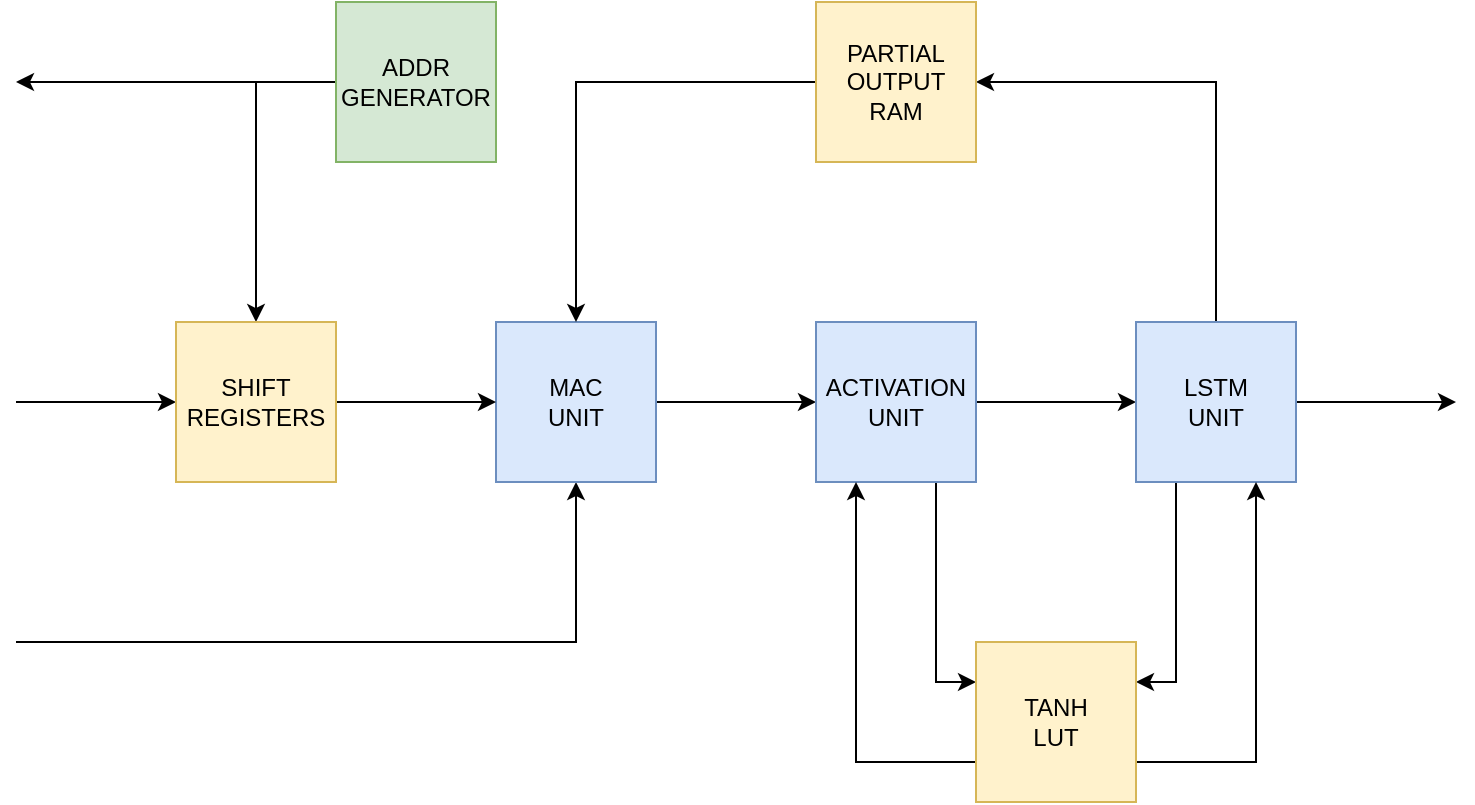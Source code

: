 <mxfile version="24.8.3">
  <diagram name="Pagina-1" id="WQnft5s_Bk3sQxgy9zAi">
    <mxGraphModel dx="1114" dy="594" grid="1" gridSize="10" guides="1" tooltips="1" connect="1" arrows="1" fold="1" page="1" pageScale="1" pageWidth="827" pageHeight="1169" math="0" shadow="0">
      <root>
        <mxCell id="0" />
        <mxCell id="1" parent="0" />
        <mxCell id="8TtBmNFR0B1IN1U_k0eF-8" style="edgeStyle=orthogonalEdgeStyle;rounded=0;orthogonalLoop=1;jettySize=auto;html=1;entryX=0;entryY=0.5;entryDx=0;entryDy=0;" parent="1" source="8TtBmNFR0B1IN1U_k0eF-1" target="8TtBmNFR0B1IN1U_k0eF-2" edge="1">
          <mxGeometry relative="1" as="geometry" />
        </mxCell>
        <mxCell id="8TtBmNFR0B1IN1U_k0eF-18" style="edgeStyle=orthogonalEdgeStyle;rounded=0;orthogonalLoop=1;jettySize=auto;html=1;startArrow=classic;startFill=1;endArrow=none;endFill=0;" parent="1" source="8TtBmNFR0B1IN1U_k0eF-1" edge="1">
          <mxGeometry relative="1" as="geometry">
            <mxPoint x="80" y="360" as="targetPoint" />
            <Array as="points">
              <mxPoint x="360" y="360" />
            </Array>
          </mxGeometry>
        </mxCell>
        <mxCell id="8TtBmNFR0B1IN1U_k0eF-1" value="&lt;div&gt;MAC&lt;/div&gt;&lt;div&gt;UNIT&lt;br&gt;&lt;/div&gt;" style="whiteSpace=wrap;html=1;aspect=fixed;fillColor=#dae8fc;strokeColor=#6c8ebf;" parent="1" vertex="1">
          <mxGeometry x="320" y="200" width="80" height="80" as="geometry" />
        </mxCell>
        <mxCell id="8TtBmNFR0B1IN1U_k0eF-9" style="edgeStyle=orthogonalEdgeStyle;rounded=0;orthogonalLoop=1;jettySize=auto;html=1;exitX=0.75;exitY=1;exitDx=0;exitDy=0;entryX=0;entryY=0.25;entryDx=0;entryDy=0;" parent="1" source="8TtBmNFR0B1IN1U_k0eF-2" target="8TtBmNFR0B1IN1U_k0eF-4" edge="1">
          <mxGeometry relative="1" as="geometry" />
        </mxCell>
        <mxCell id="8TtBmNFR0B1IN1U_k0eF-13" style="edgeStyle=orthogonalEdgeStyle;rounded=0;orthogonalLoop=1;jettySize=auto;html=1;entryX=0;entryY=0.5;entryDx=0;entryDy=0;" parent="1" source="8TtBmNFR0B1IN1U_k0eF-2" target="8TtBmNFR0B1IN1U_k0eF-3" edge="1">
          <mxGeometry relative="1" as="geometry" />
        </mxCell>
        <mxCell id="8TtBmNFR0B1IN1U_k0eF-2" value="&lt;div&gt;ACTIVATION&lt;/div&gt;&lt;div&gt;UNIT&lt;br&gt;&lt;/div&gt;" style="whiteSpace=wrap;html=1;aspect=fixed;fillColor=#dae8fc;strokeColor=#6c8ebf;" parent="1" vertex="1">
          <mxGeometry x="480" y="200" width="80" height="80" as="geometry" />
        </mxCell>
        <mxCell id="8TtBmNFR0B1IN1U_k0eF-11" style="edgeStyle=orthogonalEdgeStyle;rounded=0;orthogonalLoop=1;jettySize=auto;html=1;exitX=0.25;exitY=1;exitDx=0;exitDy=0;entryX=1;entryY=0.25;entryDx=0;entryDy=0;" parent="1" source="8TtBmNFR0B1IN1U_k0eF-3" target="8TtBmNFR0B1IN1U_k0eF-4" edge="1">
          <mxGeometry relative="1" as="geometry" />
        </mxCell>
        <mxCell id="8TtBmNFR0B1IN1U_k0eF-14" style="edgeStyle=orthogonalEdgeStyle;rounded=0;orthogonalLoop=1;jettySize=auto;html=1;entryX=1;entryY=0.5;entryDx=0;entryDy=0;" parent="1" source="8TtBmNFR0B1IN1U_k0eF-3" target="8TtBmNFR0B1IN1U_k0eF-6" edge="1">
          <mxGeometry relative="1" as="geometry">
            <Array as="points">
              <mxPoint x="680" y="80" />
            </Array>
          </mxGeometry>
        </mxCell>
        <mxCell id="8TtBmNFR0B1IN1U_k0eF-22" style="edgeStyle=orthogonalEdgeStyle;rounded=0;orthogonalLoop=1;jettySize=auto;html=1;" parent="1" source="8TtBmNFR0B1IN1U_k0eF-3" edge="1">
          <mxGeometry relative="1" as="geometry">
            <mxPoint x="800" y="240" as="targetPoint" />
          </mxGeometry>
        </mxCell>
        <mxCell id="8TtBmNFR0B1IN1U_k0eF-3" value="&lt;div&gt;LSTM&lt;/div&gt;&lt;div&gt;UNIT&lt;br&gt;&lt;/div&gt;" style="whiteSpace=wrap;html=1;aspect=fixed;fillColor=#dae8fc;strokeColor=#6c8ebf;" parent="1" vertex="1">
          <mxGeometry x="640" y="200" width="80" height="80" as="geometry" />
        </mxCell>
        <mxCell id="8TtBmNFR0B1IN1U_k0eF-10" style="edgeStyle=orthogonalEdgeStyle;rounded=0;orthogonalLoop=1;jettySize=auto;html=1;exitX=0;exitY=0.75;exitDx=0;exitDy=0;entryX=0.25;entryY=1;entryDx=0;entryDy=0;" parent="1" source="8TtBmNFR0B1IN1U_k0eF-4" target="8TtBmNFR0B1IN1U_k0eF-2" edge="1">
          <mxGeometry relative="1" as="geometry" />
        </mxCell>
        <mxCell id="8TtBmNFR0B1IN1U_k0eF-12" style="edgeStyle=orthogonalEdgeStyle;rounded=0;orthogonalLoop=1;jettySize=auto;html=1;exitX=1;exitY=0.75;exitDx=0;exitDy=0;entryX=0.75;entryY=1;entryDx=0;entryDy=0;" parent="1" source="8TtBmNFR0B1IN1U_k0eF-4" target="8TtBmNFR0B1IN1U_k0eF-3" edge="1">
          <mxGeometry relative="1" as="geometry" />
        </mxCell>
        <mxCell id="8TtBmNFR0B1IN1U_k0eF-4" value="&lt;div&gt;TANH&lt;/div&gt;&lt;div&gt;LUT&lt;br&gt;&lt;/div&gt;" style="whiteSpace=wrap;html=1;aspect=fixed;fillColor=#fff2cc;strokeColor=#d6b656;" parent="1" vertex="1">
          <mxGeometry x="560" y="360" width="80" height="80" as="geometry" />
        </mxCell>
        <mxCell id="8TtBmNFR0B1IN1U_k0eF-15" style="edgeStyle=orthogonalEdgeStyle;rounded=0;orthogonalLoop=1;jettySize=auto;html=1;exitX=0;exitY=0.5;exitDx=0;exitDy=0;entryX=0.5;entryY=0;entryDx=0;entryDy=0;" parent="1" source="8TtBmNFR0B1IN1U_k0eF-6" target="8TtBmNFR0B1IN1U_k0eF-1" edge="1">
          <mxGeometry relative="1" as="geometry" />
        </mxCell>
        <mxCell id="8TtBmNFR0B1IN1U_k0eF-6" value="&lt;div&gt;PARTIAL&lt;/div&gt;&lt;div&gt;OUTPUT&lt;/div&gt;&lt;div&gt;RAM&lt;/div&gt;" style="whiteSpace=wrap;html=1;aspect=fixed;fillColor=#fff2cc;strokeColor=#d6b656;" parent="1" vertex="1">
          <mxGeometry x="480" y="40" width="80" height="80" as="geometry" />
        </mxCell>
        <mxCell id="8TtBmNFR0B1IN1U_k0eF-19" style="edgeStyle=orthogonalEdgeStyle;rounded=0;orthogonalLoop=1;jettySize=auto;html=1;" parent="1" source="8TtBmNFR0B1IN1U_k0eF-7" edge="1">
          <mxGeometry relative="1" as="geometry">
            <mxPoint x="80" y="80" as="targetPoint" />
          </mxGeometry>
        </mxCell>
        <mxCell id="8TtBmNFR0B1IN1U_k0eF-20" style="edgeStyle=orthogonalEdgeStyle;rounded=0;orthogonalLoop=1;jettySize=auto;html=1;entryX=0.5;entryY=0;entryDx=0;entryDy=0;" parent="1" source="8TtBmNFR0B1IN1U_k0eF-7" target="8TtBmNFR0B1IN1U_k0eF-16" edge="1">
          <mxGeometry relative="1" as="geometry">
            <Array as="points">
              <mxPoint x="200" y="80" />
            </Array>
          </mxGeometry>
        </mxCell>
        <mxCell id="8TtBmNFR0B1IN1U_k0eF-7" value="&lt;div&gt;ADDR&lt;/div&gt;&lt;div&gt;GENERATOR&lt;/div&gt;" style="whiteSpace=wrap;html=1;aspect=fixed;fillColor=#d5e8d4;strokeColor=#82b366;" parent="1" vertex="1">
          <mxGeometry x="240" y="40" width="80" height="80" as="geometry" />
        </mxCell>
        <mxCell id="8TtBmNFR0B1IN1U_k0eF-17" style="edgeStyle=orthogonalEdgeStyle;rounded=0;orthogonalLoop=1;jettySize=auto;html=1;entryX=0;entryY=0.5;entryDx=0;entryDy=0;" parent="1" source="8TtBmNFR0B1IN1U_k0eF-16" target="8TtBmNFR0B1IN1U_k0eF-1" edge="1">
          <mxGeometry relative="1" as="geometry" />
        </mxCell>
        <mxCell id="8TtBmNFR0B1IN1U_k0eF-21" style="edgeStyle=orthogonalEdgeStyle;rounded=0;orthogonalLoop=1;jettySize=auto;html=1;endArrow=none;endFill=0;startArrow=classic;startFill=1;" parent="1" source="8TtBmNFR0B1IN1U_k0eF-16" edge="1">
          <mxGeometry relative="1" as="geometry">
            <mxPoint x="80" y="240" as="targetPoint" />
          </mxGeometry>
        </mxCell>
        <mxCell id="8TtBmNFR0B1IN1U_k0eF-16" value="&lt;div&gt;SHIFT&lt;/div&gt;&lt;div&gt;REGISTERS&lt;br&gt;&lt;/div&gt;" style="whiteSpace=wrap;html=1;aspect=fixed;fillColor=#fff2cc;strokeColor=#d6b656;" parent="1" vertex="1">
          <mxGeometry x="160" y="200" width="80" height="80" as="geometry" />
        </mxCell>
      </root>
    </mxGraphModel>
  </diagram>
</mxfile>

